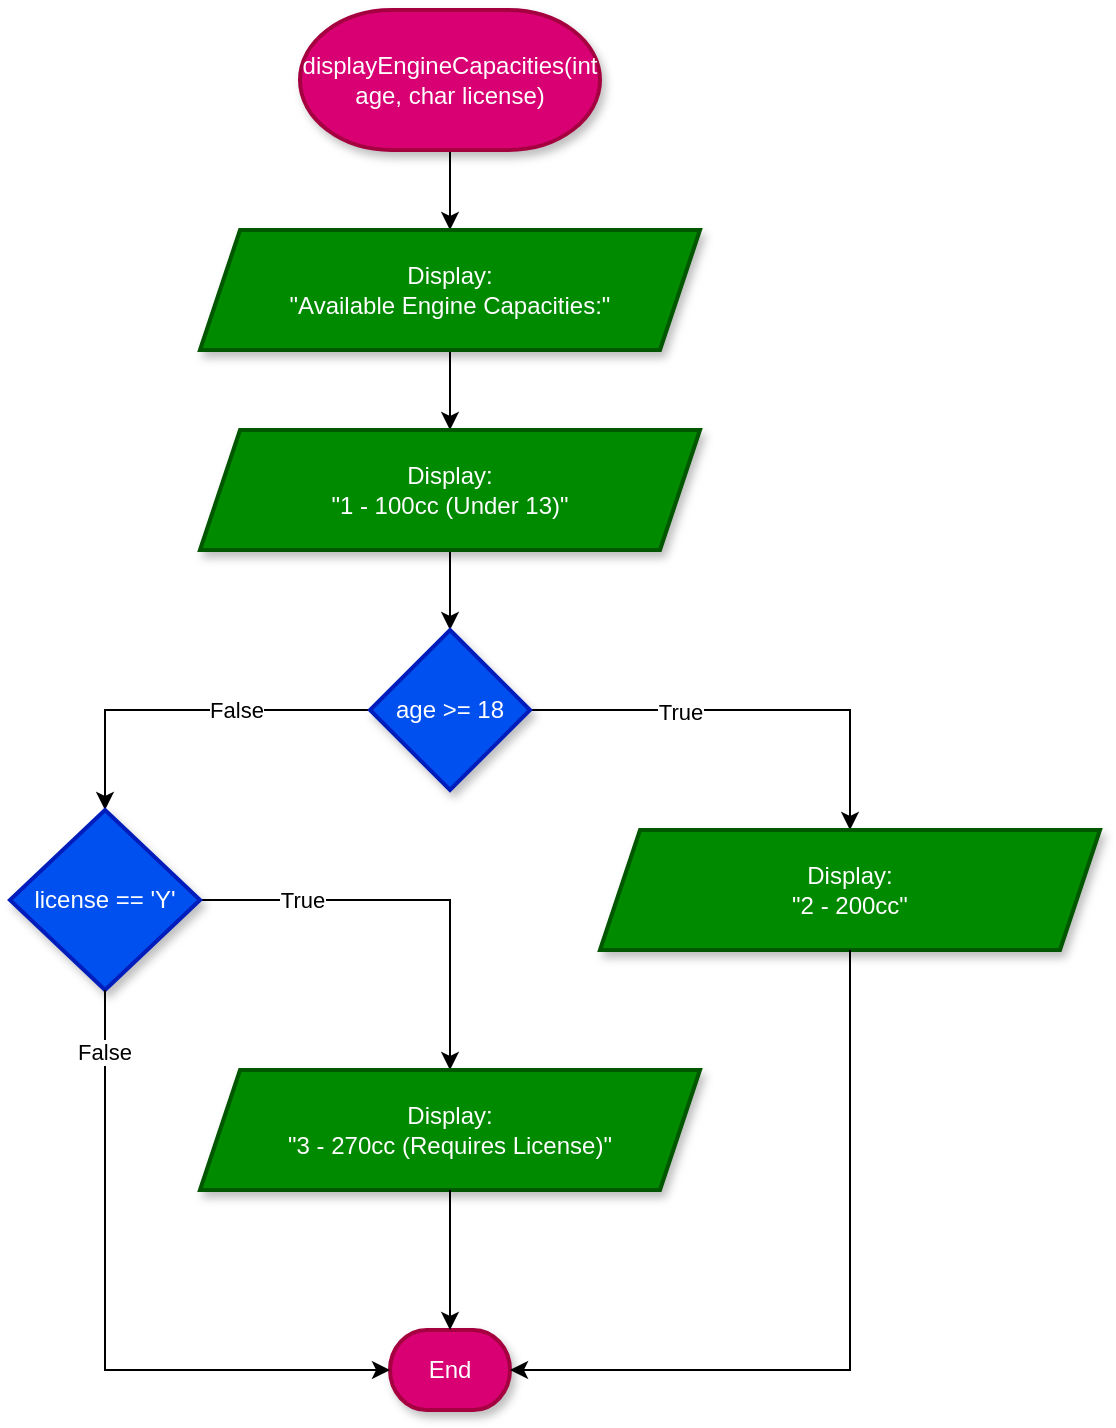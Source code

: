 <mxfile version="27.0.9">
  <diagram name="Page-1" id="aHwYECoRN9ZZLvPwpCF0">
    <mxGraphModel dx="1125" dy="780" grid="1" gridSize="10" guides="1" tooltips="1" connect="1" arrows="1" fold="1" page="1" pageScale="1" pageWidth="850" pageHeight="1100" math="0" shadow="0">
      <root>
        <mxCell id="0" />
        <mxCell id="1" parent="0" />
        <mxCell id="CzPULuTj7yl63Obo9YXj-3" value="" style="edgeStyle=orthogonalEdgeStyle;rounded=0;orthogonalLoop=1;jettySize=auto;html=1;" edge="1" parent="1" source="CzPULuTj7yl63Obo9YXj-1" target="CzPULuTj7yl63Obo9YXj-2">
          <mxGeometry relative="1" as="geometry" />
        </mxCell>
        <mxCell id="CzPULuTj7yl63Obo9YXj-1" value="displayEngineCapacities(int age, char license)" style="strokeWidth=2;html=1;shape=mxgraph.flowchart.terminator;whiteSpace=wrap;fillColor=#d80073;fontColor=#ffffff;strokeColor=#A50040;shadow=1;" vertex="1" parent="1">
          <mxGeometry x="350" y="40" width="150" height="70" as="geometry" />
        </mxCell>
        <mxCell id="CzPULuTj7yl63Obo9YXj-5" value="" style="edgeStyle=orthogonalEdgeStyle;rounded=0;orthogonalLoop=1;jettySize=auto;html=1;" edge="1" parent="1" source="CzPULuTj7yl63Obo9YXj-2" target="CzPULuTj7yl63Obo9YXj-4">
          <mxGeometry relative="1" as="geometry" />
        </mxCell>
        <mxCell id="CzPULuTj7yl63Obo9YXj-2" value="Display:&lt;div&gt;&quot;Available Engine Capacities:&quot;&lt;/div&gt;" style="shape=parallelogram;perimeter=parallelogramPerimeter;whiteSpace=wrap;html=1;fixedSize=1;fillColor=#008a00;strokeColor=#005700;fontColor=#ffffff;strokeWidth=2;shadow=1;" vertex="1" parent="1">
          <mxGeometry x="300" y="150" width="250" height="60" as="geometry" />
        </mxCell>
        <mxCell id="CzPULuTj7yl63Obo9YXj-8" value="" style="edgeStyle=orthogonalEdgeStyle;rounded=0;orthogonalLoop=1;jettySize=auto;html=1;" edge="1" parent="1" source="CzPULuTj7yl63Obo9YXj-4" target="CzPULuTj7yl63Obo9YXj-7">
          <mxGeometry relative="1" as="geometry" />
        </mxCell>
        <mxCell id="CzPULuTj7yl63Obo9YXj-4" value="Display:&lt;div&gt;&quot;1 - 100cc (Under 13)&quot;&lt;/div&gt;" style="shape=parallelogram;perimeter=parallelogramPerimeter;whiteSpace=wrap;html=1;fixedSize=1;fillColor=#008a00;strokeColor=#005700;fontColor=#ffffff;strokeWidth=2;shadow=1;" vertex="1" parent="1">
          <mxGeometry x="300" y="250" width="250" height="60" as="geometry" />
        </mxCell>
        <mxCell id="CzPULuTj7yl63Obo9YXj-12" value="" style="edgeStyle=orthogonalEdgeStyle;rounded=0;orthogonalLoop=1;jettySize=auto;html=1;" edge="1" parent="1" source="CzPULuTj7yl63Obo9YXj-7" target="CzPULuTj7yl63Obo9YXj-11">
          <mxGeometry relative="1" as="geometry" />
        </mxCell>
        <mxCell id="CzPULuTj7yl63Obo9YXj-13" value="True" style="edgeLabel;html=1;align=center;verticalAlign=middle;resizable=0;points=[];" vertex="1" connectable="0" parent="CzPULuTj7yl63Obo9YXj-12">
          <mxGeometry x="-0.381" y="-1" relative="1" as="geometry">
            <mxPoint x="7" as="offset" />
          </mxGeometry>
        </mxCell>
        <mxCell id="CzPULuTj7yl63Obo9YXj-15" value="" style="edgeStyle=orthogonalEdgeStyle;rounded=0;orthogonalLoop=1;jettySize=auto;html=1;" edge="1" parent="1" source="CzPULuTj7yl63Obo9YXj-7" target="CzPULuTj7yl63Obo9YXj-14">
          <mxGeometry relative="1" as="geometry" />
        </mxCell>
        <mxCell id="CzPULuTj7yl63Obo9YXj-16" value="False" style="edgeLabel;html=1;align=center;verticalAlign=middle;resizable=0;points=[];" vertex="1" connectable="0" parent="CzPULuTj7yl63Obo9YXj-15">
          <mxGeometry x="-0.224" y="4" relative="1" as="geometry">
            <mxPoint x="4" y="-4" as="offset" />
          </mxGeometry>
        </mxCell>
        <mxCell id="CzPULuTj7yl63Obo9YXj-7" value="age &amp;gt;= 18" style="rhombus;whiteSpace=wrap;html=1;fillColor=#0050ef;strokeColor=#001DBC;fontColor=#ffffff;strokeWidth=2;shadow=1;" vertex="1" parent="1">
          <mxGeometry x="385" y="350" width="80" height="80" as="geometry" />
        </mxCell>
        <mxCell id="CzPULuTj7yl63Obo9YXj-11" value="Display:&lt;div&gt;&quot;2 - 200cc&quot;&lt;/div&gt;" style="shape=parallelogram;perimeter=parallelogramPerimeter;whiteSpace=wrap;html=1;fixedSize=1;fillColor=#008a00;strokeColor=#005700;fontColor=#ffffff;strokeWidth=2;shadow=1;" vertex="1" parent="1">
          <mxGeometry x="500" y="450" width="250" height="60" as="geometry" />
        </mxCell>
        <mxCell id="CzPULuTj7yl63Obo9YXj-18" value="" style="edgeStyle=orthogonalEdgeStyle;rounded=0;orthogonalLoop=1;jettySize=auto;html=1;exitX=1;exitY=0.5;exitDx=0;exitDy=0;" edge="1" parent="1" source="CzPULuTj7yl63Obo9YXj-14" target="CzPULuTj7yl63Obo9YXj-17">
          <mxGeometry relative="1" as="geometry" />
        </mxCell>
        <mxCell id="CzPULuTj7yl63Obo9YXj-19" value="True" style="edgeLabel;html=1;align=center;verticalAlign=middle;resizable=0;points=[];" vertex="1" connectable="0" parent="CzPULuTj7yl63Obo9YXj-18">
          <mxGeometry x="-0.518" relative="1" as="geometry">
            <mxPoint as="offset" />
          </mxGeometry>
        </mxCell>
        <mxCell id="CzPULuTj7yl63Obo9YXj-14" value="license == &#39;Y&#39;" style="rhombus;whiteSpace=wrap;html=1;fillColor=#0050ef;strokeColor=#001DBC;fontColor=#ffffff;strokeWidth=2;shadow=1;" vertex="1" parent="1">
          <mxGeometry x="205" y="440" width="95" height="90" as="geometry" />
        </mxCell>
        <mxCell id="CzPULuTj7yl63Obo9YXj-17" value="Display:&lt;div&gt;&quot;3 - 270cc (Requires License)&quot;&lt;/div&gt;" style="shape=parallelogram;perimeter=parallelogramPerimeter;whiteSpace=wrap;html=1;fixedSize=1;fillColor=#008a00;strokeColor=#005700;fontColor=#ffffff;strokeWidth=2;shadow=1;" vertex="1" parent="1">
          <mxGeometry x="300" y="570" width="250" height="60" as="geometry" />
        </mxCell>
        <mxCell id="CzPULuTj7yl63Obo9YXj-20" value="End" style="strokeWidth=2;html=1;shape=mxgraph.flowchart.terminator;whiteSpace=wrap;fillColor=#d80073;fontColor=#ffffff;strokeColor=#A50040;shadow=1;" vertex="1" parent="1">
          <mxGeometry x="395" y="700" width="60" height="40" as="geometry" />
        </mxCell>
        <mxCell id="CzPULuTj7yl63Obo9YXj-21" style="edgeStyle=orthogonalEdgeStyle;rounded=0;orthogonalLoop=1;jettySize=auto;html=1;exitX=0.5;exitY=1;exitDx=0;exitDy=0;entryX=0;entryY=0.5;entryDx=0;entryDy=0;entryPerimeter=0;" edge="1" parent="1" source="CzPULuTj7yl63Obo9YXj-14" target="CzPULuTj7yl63Obo9YXj-20">
          <mxGeometry relative="1" as="geometry" />
        </mxCell>
        <mxCell id="CzPULuTj7yl63Obo9YXj-24" value="False" style="edgeLabel;html=1;align=center;verticalAlign=middle;resizable=0;points=[];" vertex="1" connectable="0" parent="CzPULuTj7yl63Obo9YXj-21">
          <mxGeometry x="-0.816" y="-1" relative="1" as="geometry">
            <mxPoint as="offset" />
          </mxGeometry>
        </mxCell>
        <mxCell id="CzPULuTj7yl63Obo9YXj-22" style="edgeStyle=orthogonalEdgeStyle;rounded=0;orthogonalLoop=1;jettySize=auto;html=1;exitX=0.5;exitY=1;exitDx=0;exitDy=0;entryX=0.5;entryY=0;entryDx=0;entryDy=0;entryPerimeter=0;" edge="1" parent="1" source="CzPULuTj7yl63Obo9YXj-17" target="CzPULuTj7yl63Obo9YXj-20">
          <mxGeometry relative="1" as="geometry" />
        </mxCell>
        <mxCell id="CzPULuTj7yl63Obo9YXj-23" style="edgeStyle=orthogonalEdgeStyle;rounded=0;orthogonalLoop=1;jettySize=auto;html=1;exitX=0.5;exitY=1;exitDx=0;exitDy=0;entryX=1;entryY=0.5;entryDx=0;entryDy=0;entryPerimeter=0;" edge="1" parent="1" source="CzPULuTj7yl63Obo9YXj-11" target="CzPULuTj7yl63Obo9YXj-20">
          <mxGeometry relative="1" as="geometry" />
        </mxCell>
      </root>
    </mxGraphModel>
  </diagram>
</mxfile>
